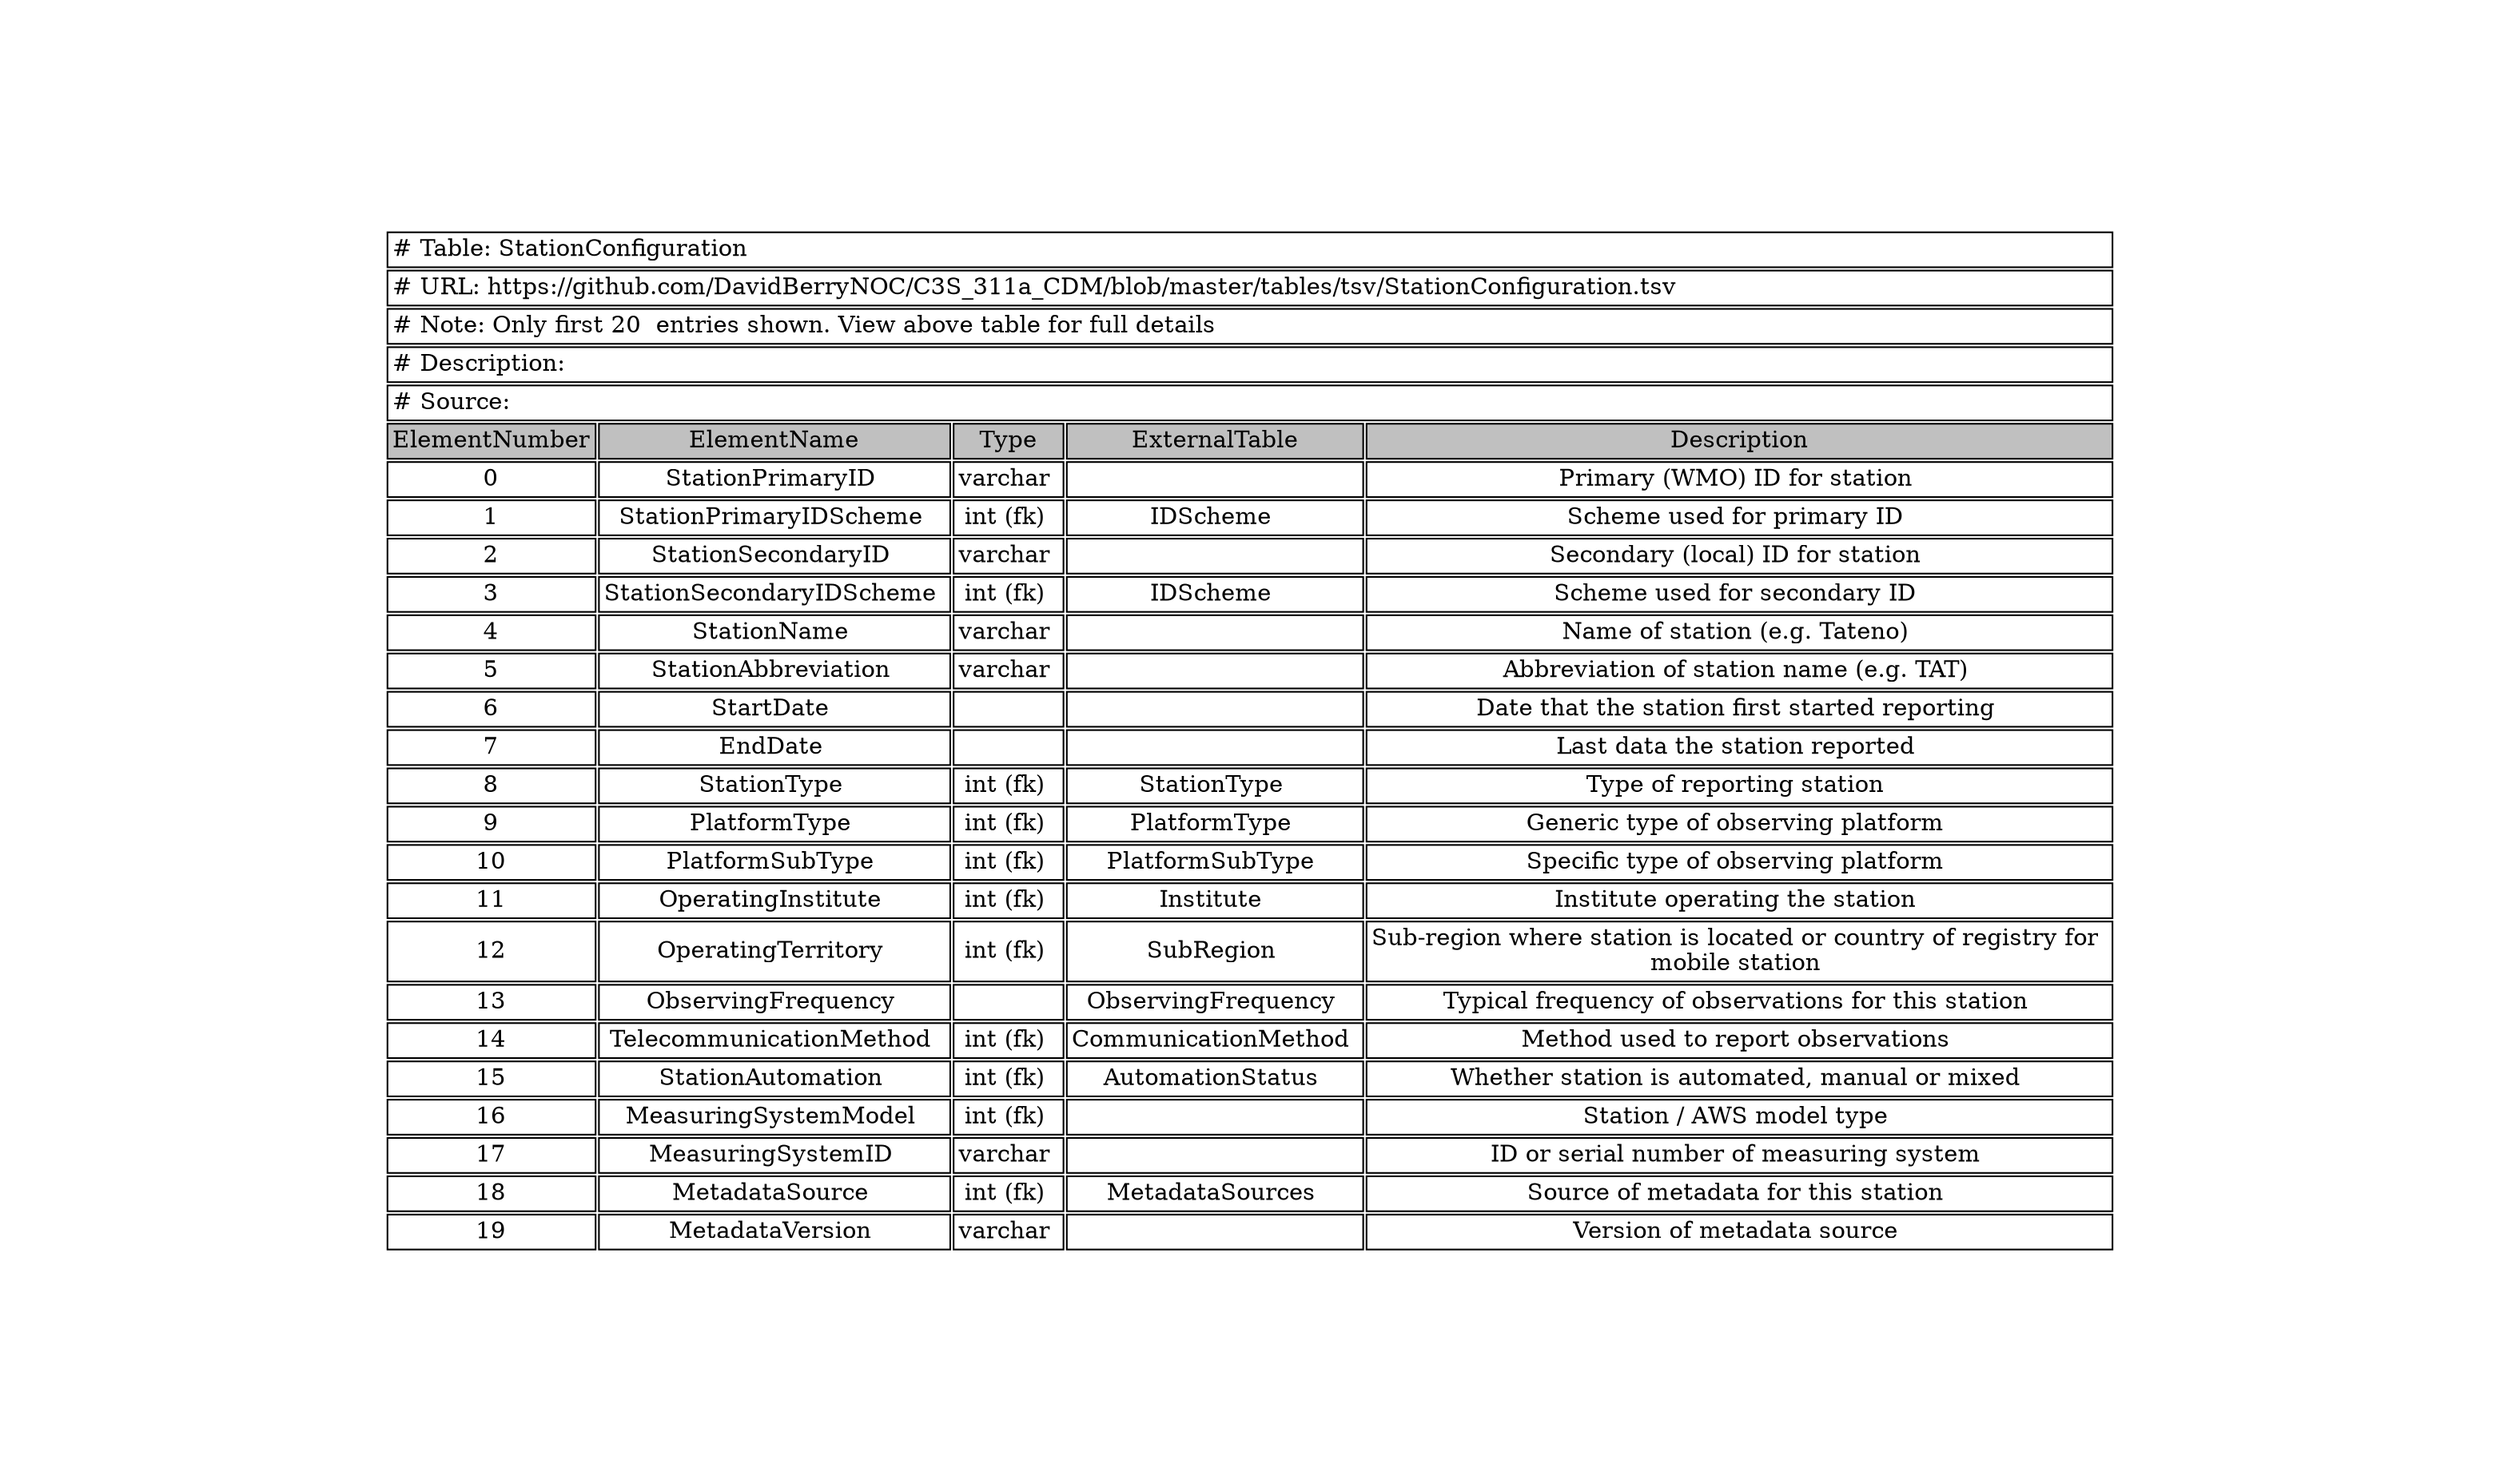 digraph StationConfiguration {
node [color=white]
StationConfiguration [label=<<TABLE BORDER="0" CELLBORDER="1" CELLSPACING="2" COLOR="BLACK">
<TR><TD COLSPAN="5" ALIGN="left"># Table: StationConfiguration</TD></TR>
<TR><TD COLSPAN="5" ALIGN="left"># URL: https://github.com/DavidBerryNOC/C3S_311a_CDM/blob/master/tables/tsv/StationConfiguration.tsv</TD></TR>
<TR><TD COLSPAN="5" ALIGN="left"># Note: Only first 20  entries shown. View above table for full details</TD></TR>
<TR><TD ALIGN="left" COLSPAN="5"># Description:</TD></TR>
<TR><TD ALIGN="left" COLSPAN="5"># Source: </TD></TR>
<TR><TD BGCOLOR="GRAY">ElementNumber</TD><TD BGCOLOR="GRAY">ElementName</TD><TD BGCOLOR="GRAY">Type</TD><TD BGCOLOR="GRAY">ExternalTable</TD><TD BGCOLOR="GRAY">Description</TD></TR>
<TR><TD>0</TD><TD>StationPrimaryID </TD><TD>varchar </TD><TD></TD><TD>Primary (WMO) ID for station </TD></TR>
<TR><TD>1</TD><TD>StationPrimaryIDScheme </TD><TD>int (fk) </TD><TD>IDScheme </TD><TD>Scheme used for primary ID </TD></TR>
<TR><TD>2</TD><TD>StationSecondaryID </TD><TD>varchar </TD><TD></TD><TD>Secondary (local) ID for station </TD></TR>
<TR><TD>3</TD><TD>StationSecondaryIDScheme </TD><TD>int (fk) </TD><TD>IDScheme </TD><TD>Scheme used for secondary ID </TD></TR>
<TR><TD>4</TD><TD>StationName </TD><TD>varchar </TD><TD></TD><TD>Name of station (e.g. Tateno) </TD></TR>
<TR><TD>5</TD><TD>StationAbbreviation </TD><TD>varchar </TD><TD></TD><TD>Abbreviation of station name (e.g. TAT) </TD></TR>
<TR><TD>6</TD><TD>StartDate </TD><TD></TD><TD></TD><TD>Date that the station first started reporting </TD></TR>
<TR><TD>7</TD><TD>EndDate </TD><TD></TD><TD></TD><TD>Last data the station reported </TD></TR>
<TR><TD>8</TD><TD>StationType </TD><TD>int (fk) </TD><TD>StationType </TD><TD>Type of reporting station </TD></TR>
<TR><TD>9</TD><TD>PlatformType </TD><TD>int (fk) </TD><TD>PlatformType </TD><TD>Generic type of observing platform </TD></TR>
<TR><TD>10</TD><TD>PlatformSubType </TD><TD>int (fk) </TD><TD>PlatformSubType </TD><TD>Specific type of observing platform </TD></TR>
<TR><TD>11</TD><TD>OperatingInstitute </TD><TD>int (fk) </TD><TD>Institute </TD><TD>Institute operating the station </TD></TR>
<TR><TD>12</TD><TD>OperatingTerritory </TD><TD>int (fk) </TD><TD>SubRegion </TD><TD>Sub-region where station is located or country of registry for <BR/>mobile station </TD></TR>
<TR><TD>13</TD><TD>ObservingFrequency </TD><TD></TD><TD>ObservingFrequency </TD><TD>Typical frequency of observations for this station </TD></TR>
<TR><TD>14</TD><TD>TelecommunicationMethod </TD><TD>int (fk) </TD><TD>CommunicationMethod </TD><TD>Method used to report observations </TD></TR>
<TR><TD>15</TD><TD>StationAutomation </TD><TD>int (fk) </TD><TD>AutomationStatus </TD><TD>Whether station is automated, manual or mixed </TD></TR>
<TR><TD>16</TD><TD>MeasuringSystemModel </TD><TD>int (fk) </TD><TD></TD><TD>Station / AWS model type </TD></TR>
<TR><TD>17</TD><TD>MeasuringSystemID </TD><TD>varchar </TD><TD></TD><TD>ID or serial number of measuring system </TD></TR>
<TR><TD>18</TD><TD>MetadataSource </TD><TD>int (fk) </TD><TD>MetadataSources </TD><TD>Source of metadata for this station </TD></TR>
<TR><TD>19</TD><TD>MetadataVersion </TD><TD>varchar </TD><TD></TD><TD>Version of metadata source </TD></TR>
</TABLE>>];
}
